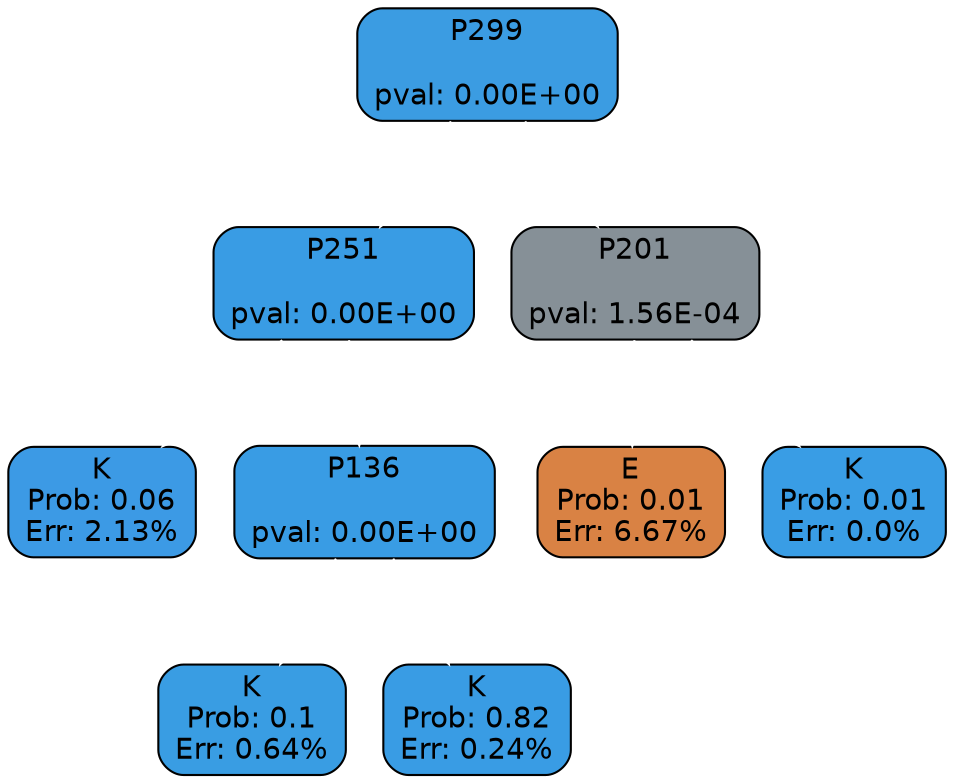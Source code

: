 digraph Tree {
node [shape=box, style="filled, rounded", color="black", fontname=helvetica] ;
graph [splines=straight, bgcolor=transparent, dpi=600] ;
edge [fontname=helvetica,color=white] ;
1 [label="P299

pval: 0.00E+00", fillcolor="#3b9ce2",fontcolor="black"] ;
2 [label="P251

pval: 0.00E+00", fillcolor="#399ce4",fontcolor="black"] ;
3 [label="K
Prob: 0.06
Err: 2.13%", fillcolor="#3c9ae5",fontcolor="black"] ;
4 [label="P136

pval: 0.00E+00", fillcolor="#399ce4",fontcolor="black"] ;
5 [label="K
Prob: 0.1
Err: 0.64%", fillcolor="#399de3",fontcolor="black"] ;
6 [label="K
Prob: 0.82
Err: 0.24%", fillcolor="#399ce4",fontcolor="black"] ;
7 [label="P201

pval: 1.56E-04", fillcolor="#869097",fontcolor="black"] ;
8 [label="E
Prob: 0.01
Err: 6.67%", fillcolor="#d98244",fontcolor="black"] ;
9 [label="K
Prob: 0.01
Err: 0.0%", fillcolor="#399de5",fontcolor="black"] ;
1 -> 2 [label="ELN",fontcolor=white] ;
1 -> 7 [label="K",fontcolor=white] ;
2 -> 3 [label="D",fontcolor=white] ;
2 -> 4 [label="XKEG",fontcolor=white] ;
4 -> 5 [label="AE",fontcolor=white] ;
4 -> 6 [label="ITG",fontcolor=white] ;
7 -> 8 [label="S",fontcolor=white] ;
7 -> 9 [label="T",fontcolor=white] ;
}